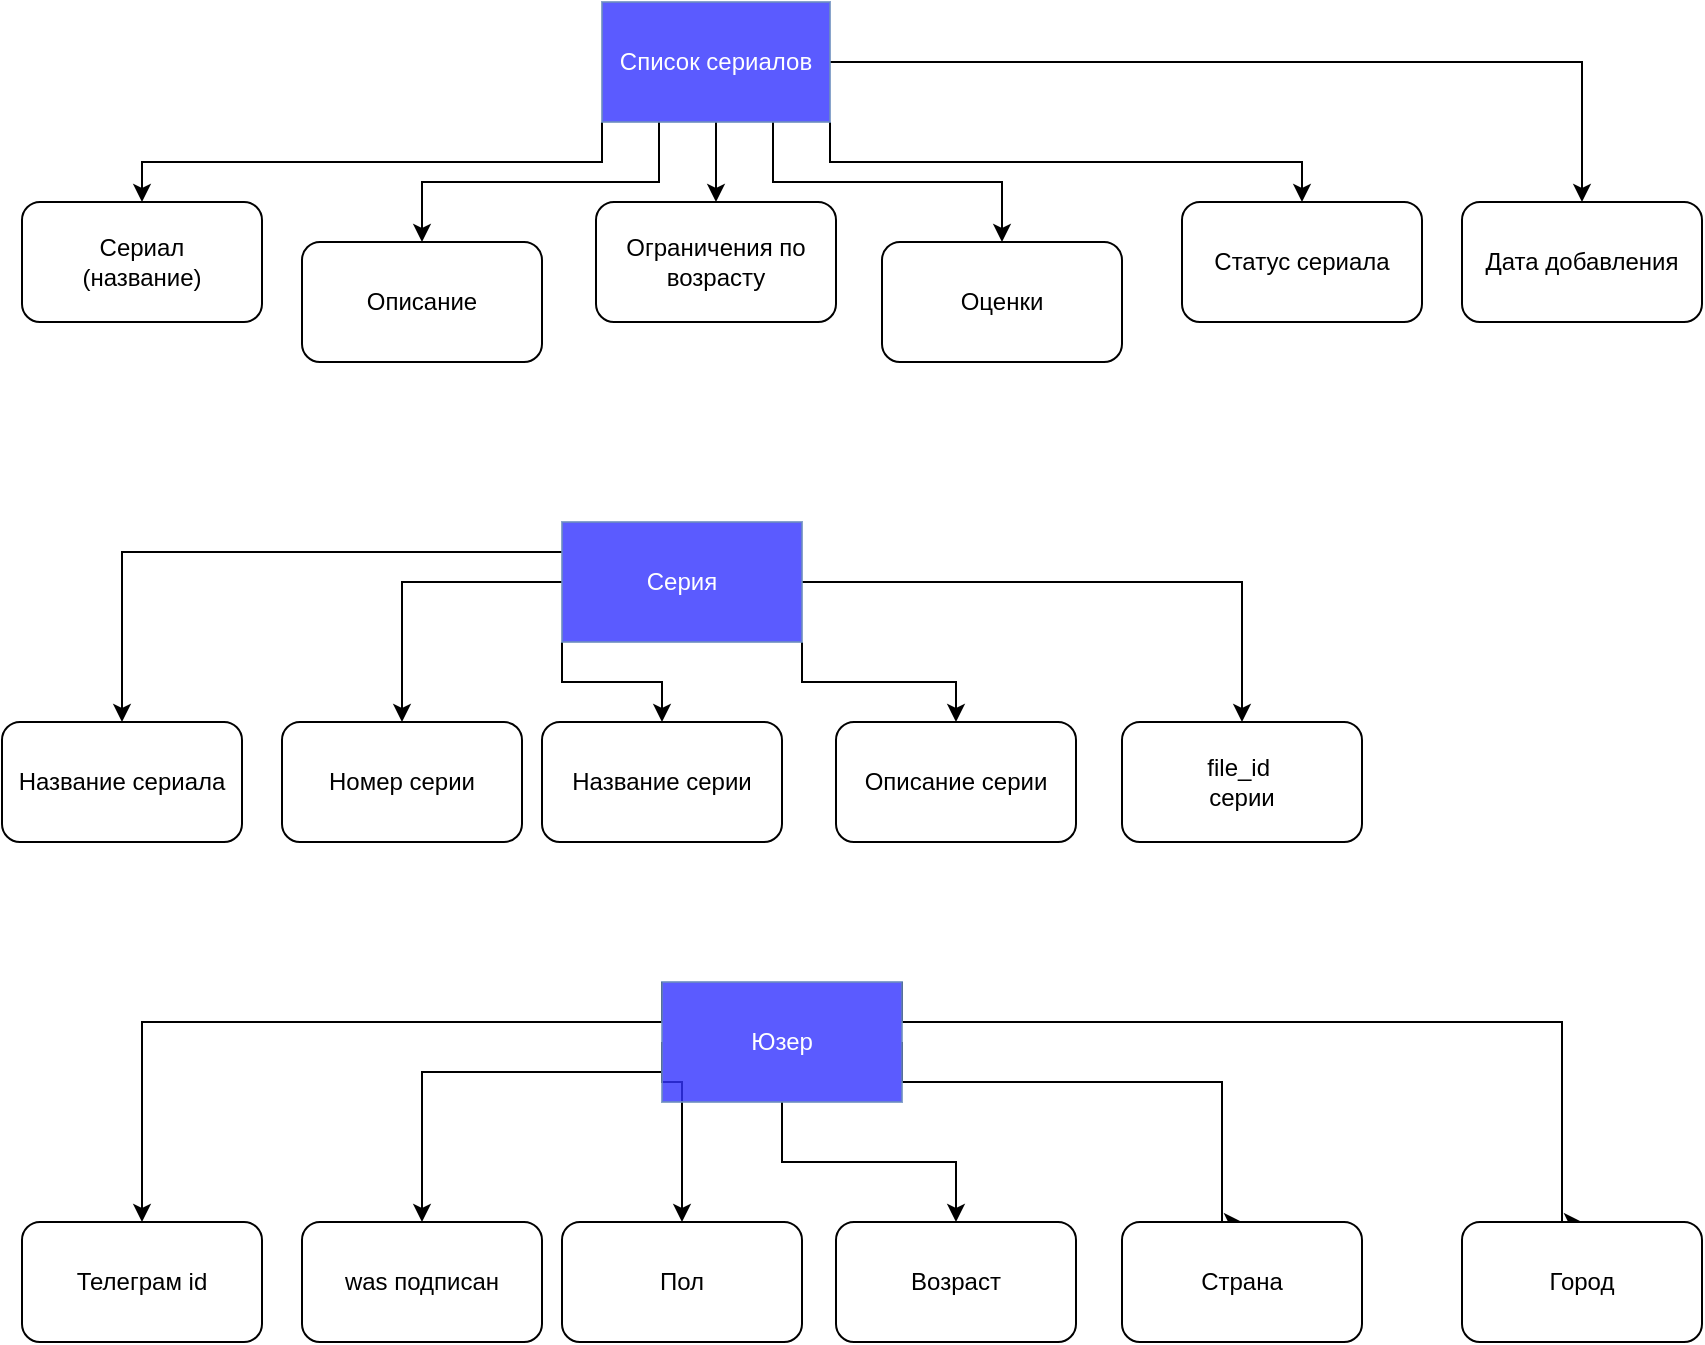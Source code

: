 <mxfile version="13.5.9" type="github">
  <diagram id="6TKCBjAXRnELeVO__39N" name="Page-1">
    <mxGraphModel dx="1021" dy="529" grid="1" gridSize="10" guides="1" tooltips="1" connect="1" arrows="1" fold="1" page="1" pageScale="1" pageWidth="827" pageHeight="1169" math="0" shadow="0">
      <root>
        <mxCell id="0" />
        <mxCell id="1" parent="0" />
        <mxCell id="jOjSd6sIYPnyeARKxgvh-28" style="edgeStyle=orthogonalEdgeStyle;rounded=0;orthogonalLoop=1;jettySize=auto;html=1;exitX=0;exitY=0.5;exitDx=0;exitDy=0;entryX=0.5;entryY=0;entryDx=0;entryDy=0;" parent="1" source="jOjSd6sIYPnyeARKxgvh-2" target="jOjSd6sIYPnyeARKxgvh-24" edge="1">
          <mxGeometry relative="1" as="geometry" />
        </mxCell>
        <mxCell id="jOjSd6sIYPnyeARKxgvh-29" style="edgeStyle=orthogonalEdgeStyle;rounded=0;orthogonalLoop=1;jettySize=auto;html=1;exitX=0;exitY=1;exitDx=0;exitDy=0;entryX=0.5;entryY=0;entryDx=0;entryDy=0;" parent="1" source="jOjSd6sIYPnyeARKxgvh-2" target="jOjSd6sIYPnyeARKxgvh-25" edge="1">
          <mxGeometry relative="1" as="geometry" />
        </mxCell>
        <mxCell id="jOjSd6sIYPnyeARKxgvh-30" style="edgeStyle=orthogonalEdgeStyle;rounded=0;orthogonalLoop=1;jettySize=auto;html=1;exitX=1;exitY=1;exitDx=0;exitDy=0;entryX=0.5;entryY=0;entryDx=0;entryDy=0;" parent="1" source="jOjSd6sIYPnyeARKxgvh-2" target="jOjSd6sIYPnyeARKxgvh-26" edge="1">
          <mxGeometry relative="1" as="geometry" />
        </mxCell>
        <mxCell id="jOjSd6sIYPnyeARKxgvh-31" style="edgeStyle=orthogonalEdgeStyle;rounded=0;orthogonalLoop=1;jettySize=auto;html=1;exitX=1;exitY=0.5;exitDx=0;exitDy=0;" parent="1" source="jOjSd6sIYPnyeARKxgvh-2" target="jOjSd6sIYPnyeARKxgvh-27" edge="1">
          <mxGeometry relative="1" as="geometry" />
        </mxCell>
        <mxCell id="-piaCQ9Sztjg3amfLU7g-2" style="edgeStyle=orthogonalEdgeStyle;rounded=0;orthogonalLoop=1;jettySize=auto;html=1;exitX=1;exitY=0.5;exitDx=0;exitDy=0;entryX=0.5;entryY=0;entryDx=0;entryDy=0;" edge="1" parent="1" source="jOjSd6sIYPnyeARKxgvh-3" target="-piaCQ9Sztjg3amfLU7g-1">
          <mxGeometry relative="1" as="geometry" />
        </mxCell>
        <mxCell id="-piaCQ9Sztjg3amfLU7g-4" style="edgeStyle=orthogonalEdgeStyle;rounded=0;orthogonalLoop=1;jettySize=auto;html=1;exitX=0;exitY=0.25;exitDx=0;exitDy=0;entryX=0.5;entryY=0;entryDx=0;entryDy=0;" edge="1" parent="1" source="jOjSd6sIYPnyeARKxgvh-2" target="-piaCQ9Sztjg3amfLU7g-3">
          <mxGeometry relative="1" as="geometry" />
        </mxCell>
        <mxCell id="jOjSd6sIYPnyeARKxgvh-2" value="Серия" style="rounded=0;whiteSpace=wrap;html=1;strokeColor=#6c8ebf;fillColor=#3333FF;fontColor=#ffffff;opacity=80;" parent="1" vertex="1">
          <mxGeometry x="280" y="260" width="120" height="60" as="geometry" />
        </mxCell>
        <mxCell id="jOjSd6sIYPnyeARKxgvh-18" style="edgeStyle=orthogonalEdgeStyle;rounded=0;orthogonalLoop=1;jettySize=auto;html=1;exitX=0;exitY=1;exitDx=0;exitDy=0;entryX=0.5;entryY=0;entryDx=0;entryDy=0;" parent="1" source="jOjSd6sIYPnyeARKxgvh-3" target="jOjSd6sIYPnyeARKxgvh-17" edge="1">
          <mxGeometry relative="1" as="geometry" />
        </mxCell>
        <mxCell id="jOjSd6sIYPnyeARKxgvh-19" style="edgeStyle=orthogonalEdgeStyle;rounded=0;orthogonalLoop=1;jettySize=auto;html=1;exitX=0.25;exitY=1;exitDx=0;exitDy=0;entryX=0.5;entryY=0;entryDx=0;entryDy=0;" parent="1" source="jOjSd6sIYPnyeARKxgvh-3" target="jOjSd6sIYPnyeARKxgvh-6" edge="1">
          <mxGeometry relative="1" as="geometry" />
        </mxCell>
        <mxCell id="jOjSd6sIYPnyeARKxgvh-21" style="edgeStyle=orthogonalEdgeStyle;rounded=0;orthogonalLoop=1;jettySize=auto;html=1;exitX=0.75;exitY=1;exitDx=0;exitDy=0;entryX=0.5;entryY=0;entryDx=0;entryDy=0;" parent="1" source="jOjSd6sIYPnyeARKxgvh-3" target="jOjSd6sIYPnyeARKxgvh-7" edge="1">
          <mxGeometry relative="1" as="geometry" />
        </mxCell>
        <mxCell id="jOjSd6sIYPnyeARKxgvh-22" style="edgeStyle=orthogonalEdgeStyle;rounded=0;orthogonalLoop=1;jettySize=auto;html=1;exitX=1;exitY=1;exitDx=0;exitDy=0;" parent="1" source="jOjSd6sIYPnyeARKxgvh-3" target="jOjSd6sIYPnyeARKxgvh-15" edge="1">
          <mxGeometry relative="1" as="geometry" />
        </mxCell>
        <mxCell id="jOjSd6sIYPnyeARKxgvh-23" style="edgeStyle=orthogonalEdgeStyle;rounded=0;orthogonalLoop=1;jettySize=auto;html=1;exitX=0.5;exitY=1;exitDx=0;exitDy=0;entryX=0.5;entryY=0;entryDx=0;entryDy=0;" parent="1" source="jOjSd6sIYPnyeARKxgvh-3" target="jOjSd6sIYPnyeARKxgvh-13" edge="1">
          <mxGeometry relative="1" as="geometry" />
        </mxCell>
        <mxCell id="jOjSd6sIYPnyeARKxgvh-3" value="Список сериалов" style="rounded=0;whiteSpace=wrap;html=1;strokeColor=#6c8ebf;fillColor=#3333FF;fontColor=#ffffff;opacity=80;" parent="1" vertex="1">
          <mxGeometry x="300" width="114" height="60" as="geometry" />
        </mxCell>
        <mxCell id="jOjSd6sIYPnyeARKxgvh-6" value="Описание" style="rounded=1;whiteSpace=wrap;html=1;" parent="1" vertex="1">
          <mxGeometry x="150" y="120" width="120" height="60" as="geometry" />
        </mxCell>
        <mxCell id="jOjSd6sIYPnyeARKxgvh-7" value="Оценки" style="rounded=1;whiteSpace=wrap;html=1;" parent="1" vertex="1">
          <mxGeometry x="440" y="120" width="120" height="60" as="geometry" />
        </mxCell>
        <mxCell id="jOjSd6sIYPnyeARKxgvh-13" value="Ограничения по возрасту" style="rounded=1;whiteSpace=wrap;html=1;" parent="1" vertex="1">
          <mxGeometry x="297" y="100" width="120" height="60" as="geometry" />
        </mxCell>
        <mxCell id="jOjSd6sIYPnyeARKxgvh-15" value="Статус сериала" style="rounded=1;whiteSpace=wrap;html=1;" parent="1" vertex="1">
          <mxGeometry x="590" y="100" width="120" height="60" as="geometry" />
        </mxCell>
        <mxCell id="jOjSd6sIYPnyeARKxgvh-17" value="Сериал &lt;br&gt;(название)" style="rounded=1;whiteSpace=wrap;html=1;" parent="1" vertex="1">
          <mxGeometry x="10" y="100" width="120" height="60" as="geometry" />
        </mxCell>
        <mxCell id="jOjSd6sIYPnyeARKxgvh-24" value="Номер серии" style="rounded=1;whiteSpace=wrap;html=1;" parent="1" vertex="1">
          <mxGeometry x="140" y="360" width="120" height="60" as="geometry" />
        </mxCell>
        <mxCell id="jOjSd6sIYPnyeARKxgvh-25" value="Название серии" style="rounded=1;whiteSpace=wrap;html=1;" parent="1" vertex="1">
          <mxGeometry x="270" y="360" width="120" height="60" as="geometry" />
        </mxCell>
        <mxCell id="jOjSd6sIYPnyeARKxgvh-26" value="Описание серии" style="rounded=1;whiteSpace=wrap;html=1;" parent="1" vertex="1">
          <mxGeometry x="417" y="360" width="120" height="60" as="geometry" />
        </mxCell>
        <mxCell id="jOjSd6sIYPnyeARKxgvh-27" value="file_id&amp;nbsp;&lt;br&gt;серии" style="rounded=1;whiteSpace=wrap;html=1;" parent="1" vertex="1">
          <mxGeometry x="560" y="360" width="120" height="60" as="geometry" />
        </mxCell>
        <mxCell id="jOjSd6sIYPnyeARKxgvh-39" style="edgeStyle=orthogonalEdgeStyle;rounded=0;orthogonalLoop=1;jettySize=auto;html=1;exitX=0;exitY=0;exitDx=0;exitDy=0;entryX=0.5;entryY=0;entryDx=0;entryDy=0;" parent="1" source="jOjSd6sIYPnyeARKxgvh-32" target="jOjSd6sIYPnyeARKxgvh-38" edge="1">
          <mxGeometry relative="1" as="geometry">
            <Array as="points">
              <mxPoint x="330" y="510" />
              <mxPoint x="70" y="510" />
            </Array>
          </mxGeometry>
        </mxCell>
        <mxCell id="jOjSd6sIYPnyeARKxgvh-40" style="edgeStyle=orthogonalEdgeStyle;rounded=0;orthogonalLoop=1;jettySize=auto;html=1;exitX=0;exitY=0.5;exitDx=0;exitDy=0;entryX=0.5;entryY=0;entryDx=0;entryDy=0;" parent="1" source="jOjSd6sIYPnyeARKxgvh-32" target="jOjSd6sIYPnyeARKxgvh-34" edge="1">
          <mxGeometry relative="1" as="geometry">
            <Array as="points">
              <mxPoint x="330" y="540" />
              <mxPoint x="340" y="540" />
            </Array>
          </mxGeometry>
        </mxCell>
        <mxCell id="jOjSd6sIYPnyeARKxgvh-41" style="edgeStyle=orthogonalEdgeStyle;rounded=0;orthogonalLoop=1;jettySize=auto;html=1;exitX=0.5;exitY=1;exitDx=0;exitDy=0;entryX=0.5;entryY=0;entryDx=0;entryDy=0;" parent="1" source="jOjSd6sIYPnyeARKxgvh-32" target="jOjSd6sIYPnyeARKxgvh-35" edge="1">
          <mxGeometry relative="1" as="geometry" />
        </mxCell>
        <mxCell id="jOjSd6sIYPnyeARKxgvh-42" style="edgeStyle=orthogonalEdgeStyle;rounded=0;orthogonalLoop=1;jettySize=auto;html=1;exitX=1;exitY=0.5;exitDx=0;exitDy=0;entryX=0.5;entryY=0;entryDx=0;entryDy=0;" parent="1" source="jOjSd6sIYPnyeARKxgvh-32" target="jOjSd6sIYPnyeARKxgvh-36" edge="1">
          <mxGeometry relative="1" as="geometry">
            <Array as="points">
              <mxPoint x="450" y="540" />
              <mxPoint x="610" y="540" />
              <mxPoint x="610" y="610" />
            </Array>
          </mxGeometry>
        </mxCell>
        <mxCell id="jOjSd6sIYPnyeARKxgvh-43" style="edgeStyle=orthogonalEdgeStyle;rounded=0;orthogonalLoop=1;jettySize=auto;html=1;exitX=1;exitY=0;exitDx=0;exitDy=0;entryX=0.5;entryY=0;entryDx=0;entryDy=0;" parent="1" source="jOjSd6sIYPnyeARKxgvh-32" target="jOjSd6sIYPnyeARKxgvh-37" edge="1">
          <mxGeometry relative="1" as="geometry">
            <Array as="points">
              <mxPoint x="450" y="510" />
              <mxPoint x="780" y="510" />
              <mxPoint x="780" y="610" />
            </Array>
          </mxGeometry>
        </mxCell>
        <mxCell id="-piaCQ9Sztjg3amfLU7g-6" style="edgeStyle=orthogonalEdgeStyle;rounded=0;orthogonalLoop=1;jettySize=auto;html=1;exitX=0;exitY=0.75;exitDx=0;exitDy=0;entryX=0.5;entryY=0;entryDx=0;entryDy=0;" edge="1" parent="1" source="jOjSd6sIYPnyeARKxgvh-32" target="-piaCQ9Sztjg3amfLU7g-5">
          <mxGeometry relative="1" as="geometry" />
        </mxCell>
        <mxCell id="jOjSd6sIYPnyeARKxgvh-32" value="Юзер" style="rounded=0;whiteSpace=wrap;html=1;strokeColor=#6c8ebf;fillColor=#3333FF;fontColor=#ffffff;opacity=80;" parent="1" vertex="1">
          <mxGeometry x="330" y="490" width="120" height="60" as="geometry" />
        </mxCell>
        <mxCell id="jOjSd6sIYPnyeARKxgvh-34" value="Пол" style="rounded=1;whiteSpace=wrap;html=1;" parent="1" vertex="1">
          <mxGeometry x="280" y="610" width="120" height="60" as="geometry" />
        </mxCell>
        <mxCell id="jOjSd6sIYPnyeARKxgvh-35" value="Возраст" style="rounded=1;whiteSpace=wrap;html=1;" parent="1" vertex="1">
          <mxGeometry x="417" y="610" width="120" height="60" as="geometry" />
        </mxCell>
        <mxCell id="jOjSd6sIYPnyeARKxgvh-36" value="Страна" style="rounded=1;whiteSpace=wrap;html=1;" parent="1" vertex="1">
          <mxGeometry x="560" y="610" width="120" height="60" as="geometry" />
        </mxCell>
        <mxCell id="jOjSd6sIYPnyeARKxgvh-37" value="Город" style="rounded=1;whiteSpace=wrap;html=1;" parent="1" vertex="1">
          <mxGeometry x="730" y="610" width="120" height="60" as="geometry" />
        </mxCell>
        <mxCell id="jOjSd6sIYPnyeARKxgvh-38" value="Телеграм id" style="rounded=1;whiteSpace=wrap;html=1;" parent="1" vertex="1">
          <mxGeometry x="10" y="610" width="120" height="60" as="geometry" />
        </mxCell>
        <mxCell id="-piaCQ9Sztjg3amfLU7g-1" value="Дата добавления" style="rounded=1;whiteSpace=wrap;html=1;" vertex="1" parent="1">
          <mxGeometry x="730" y="100" width="120" height="60" as="geometry" />
        </mxCell>
        <mxCell id="-piaCQ9Sztjg3amfLU7g-3" value="Название сериала" style="rounded=1;whiteSpace=wrap;html=1;" vertex="1" parent="1">
          <mxGeometry y="360" width="120" height="60" as="geometry" />
        </mxCell>
        <mxCell id="-piaCQ9Sztjg3amfLU7g-5" value="was подписан" style="rounded=1;whiteSpace=wrap;html=1;" vertex="1" parent="1">
          <mxGeometry x="150" y="610" width="120" height="60" as="geometry" />
        </mxCell>
      </root>
    </mxGraphModel>
  </diagram>
</mxfile>
